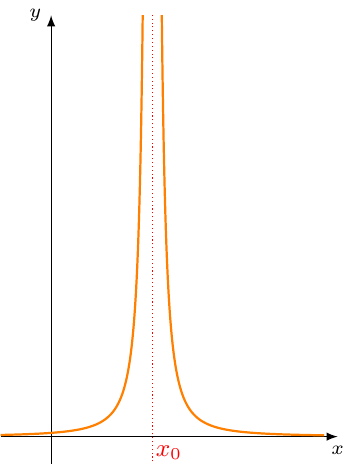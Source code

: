 \documentclass[crop]{standalone}
\usepackage[dvipsnames]{xcolor}
\usepackage{tikz}
\usepackage{pgfplots}
\pgfplotsset{compat=1.18}
\begin{document}
  \begin{tikzpicture}
    \begin{axis}[%
      axis x line=center,axis y line=center,
      unit vector ratio={1 1},
      xlabel={$x$},ylabel={$y$},
      xlabel style={below,font=\scriptsize},
      ylabel style={left,font=\scriptsize},
      xmin=-1.5,xmax=8.5,
      xtick=\empty,
      xticklabel style={font=\tiny},
      ymin=-0.8,ymax=12.5,
      ytick=\empty,
      yticklabel style={font=\tiny,xshift=0.3em},
      axis line style={-latex},
      restrict y to domain=-1:15,
      declare function={
        f(\x) = 1/(\x-3)^2;
      }
    ]%
      \addplot[mark=none,color=orange,thick,samples=1000,domain=-5:8.1] {f(x)};
      \draw[densely dotted,red] (3,-2) -- (3,15) node[pos=0.09,xshift=0.6em] {\small $x_{0}$};
    \end{axis}
  \end{tikzpicture}%
\end{document}